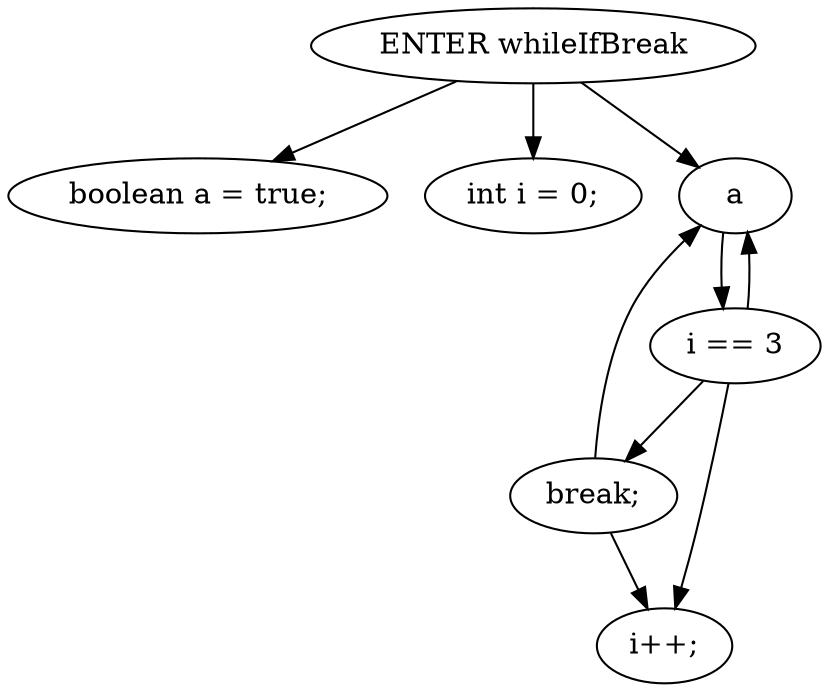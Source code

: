 digraph G {
  0 [ label="ENTER whileIfBreak" ];
  2 [ label="boolean a = true;" ];
  3 [ label="int i = 0;" ];
  4 [ label="a" ];
  5 [ label="i == 3" ];
  6 [ label="break;" ];
  7 [ label="i++;" ];
  0 -> 2 [ ];
  0 -> 3 [ ];
  0 -> 4 [ ];
  4 -> 5 [ ];
  5 -> 6 [ ];
  6 -> 7 [ ];
  6 -> 4 [ ];
  5 -> 7 [ ];
  5 -> 4 [ ];
}

